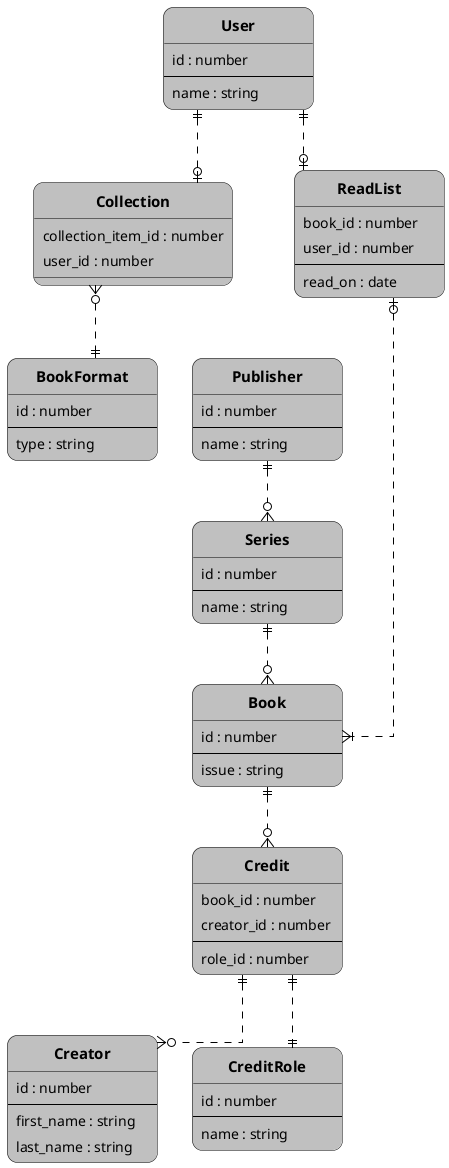 @startuml GraphQL Entities
hide circle

skinparam LineType ortho
skinparam RoundCorner 20
skinparam ClassFontSize 15
skinparam ClassFontStyle bold
skinparam ClassBackgroundColor #c0c0c0
skinparam ClassBorderColor #000
skinparam ArrowColor #000
skinparam Padding 3
skinparam MinClassWidth 150

together {
  class Publisher {
    id : number
    ---
    name : string
  }

  class Series {
    id : number
    ---
    name : string
  }

  class Book {
    id : number
    ---
    issue : string
  }

  class BookFormat {
    id : number
    ---
    type : string
  }

  class Creator  {
    id : number
    ---
    first_name : string
    last_name : string
  }

  class CreditRole {
    id : number
    ---
    name : string
  }

  class Credit {
    book_id : number
    creator_id : number
    ---
    role_id : number
  }
}

class User {
  id : number
  ---
  name : string
}

class Collection {
  collection_item_id : number
  user_id : number
}

class ReadList {
  book_id : number
  user_id : number
  ---
  read_on : date
}

Publisher ||..o{ Series
Series ||..o{ Book
Book ||..o{ Credit
Credit ||..o{ Creator
Credit ||..|| CreditRole
User ||..o| Collection
User ||..o| ReadList
Collection }o..|| BookFormat
ReadList |o..|{ Book
@enduml
